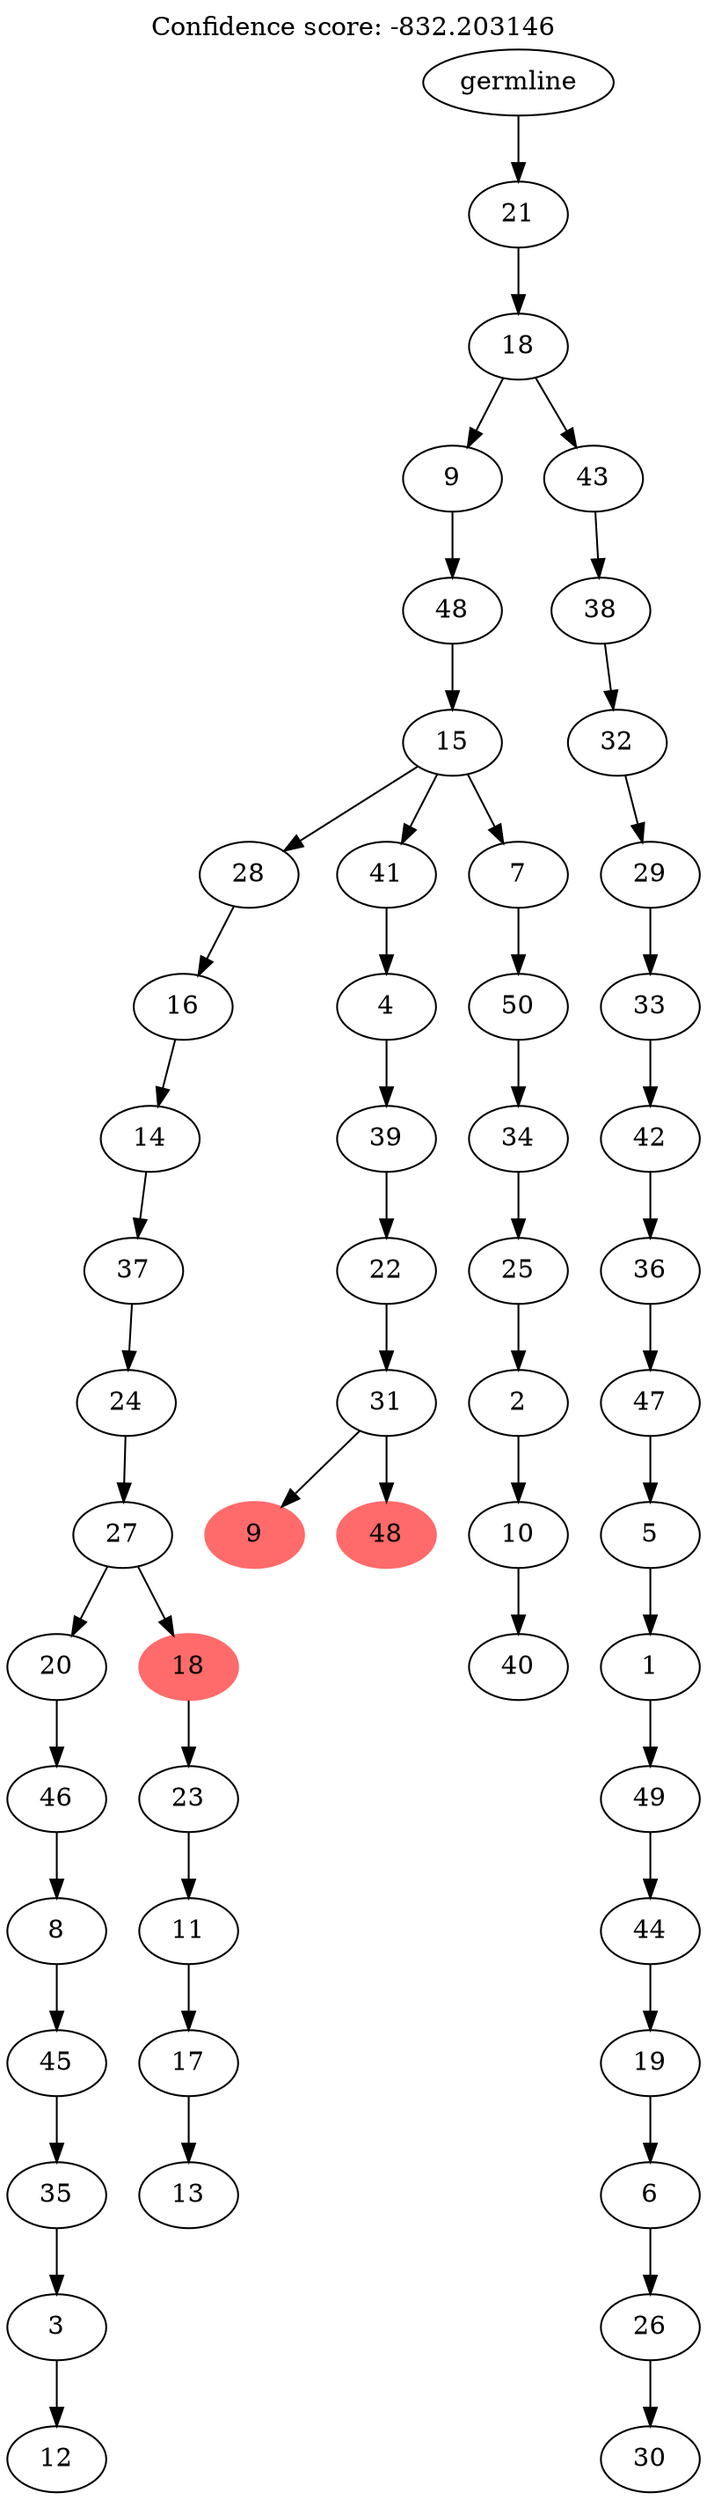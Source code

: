 digraph g {
	"52" -> "53";
	"53" [label="12"];
	"51" -> "52";
	"52" [label="3"];
	"50" -> "51";
	"51" [label="35"];
	"49" -> "50";
	"50" [label="45"];
	"48" -> "49";
	"49" [label="8"];
	"47" -> "48";
	"48" [label="46"];
	"45" -> "46";
	"46" [label="13"];
	"44" -> "45";
	"45" [label="17"];
	"43" -> "44";
	"44" [label="11"];
	"42" -> "43";
	"43" [label="23"];
	"41" -> "42";
	"42" [color=indianred1, style=filled, label="18"];
	"41" -> "47";
	"47" [label="20"];
	"40" -> "41";
	"41" [label="27"];
	"39" -> "40";
	"40" [label="24"];
	"38" -> "39";
	"39" [label="37"];
	"37" -> "38";
	"38" [label="14"];
	"36" -> "37";
	"37" [label="16"];
	"33" -> "34";
	"34" [color=indianred1, style=filled, label="9"];
	"33" -> "35";
	"35" [color=indianred1, style=filled, label="48"];
	"32" -> "33";
	"33" [label="31"];
	"31" -> "32";
	"32" [label="22"];
	"30" -> "31";
	"31" [label="39"];
	"29" -> "30";
	"30" [label="4"];
	"27" -> "28";
	"28" [label="40"];
	"26" -> "27";
	"27" [label="10"];
	"25" -> "26";
	"26" [label="2"];
	"24" -> "25";
	"25" [label="25"];
	"23" -> "24";
	"24" [label="34"];
	"22" -> "23";
	"23" [label="50"];
	"21" -> "22";
	"22" [label="7"];
	"21" -> "29";
	"29" [label="41"];
	"21" -> "36";
	"36" [label="28"];
	"20" -> "21";
	"21" [label="15"];
	"19" -> "20";
	"20" [label="48"];
	"17" -> "18";
	"18" [label="30"];
	"16" -> "17";
	"17" [label="26"];
	"15" -> "16";
	"16" [label="6"];
	"14" -> "15";
	"15" [label="19"];
	"13" -> "14";
	"14" [label="44"];
	"12" -> "13";
	"13" [label="49"];
	"11" -> "12";
	"12" [label="1"];
	"10" -> "11";
	"11" [label="5"];
	"9" -> "10";
	"10" [label="47"];
	"8" -> "9";
	"9" [label="36"];
	"7" -> "8";
	"8" [label="42"];
	"6" -> "7";
	"7" [label="33"];
	"5" -> "6";
	"6" [label="29"];
	"4" -> "5";
	"5" [label="32"];
	"3" -> "4";
	"4" [label="38"];
	"2" -> "3";
	"3" [label="43"];
	"2" -> "19";
	"19" [label="9"];
	"1" -> "2";
	"2" [label="18"];
	"0" -> "1";
	"1" [label="21"];
	"0" [label="germline"];
	labelloc="t";
	label="Confidence score: -832.203146";
}
